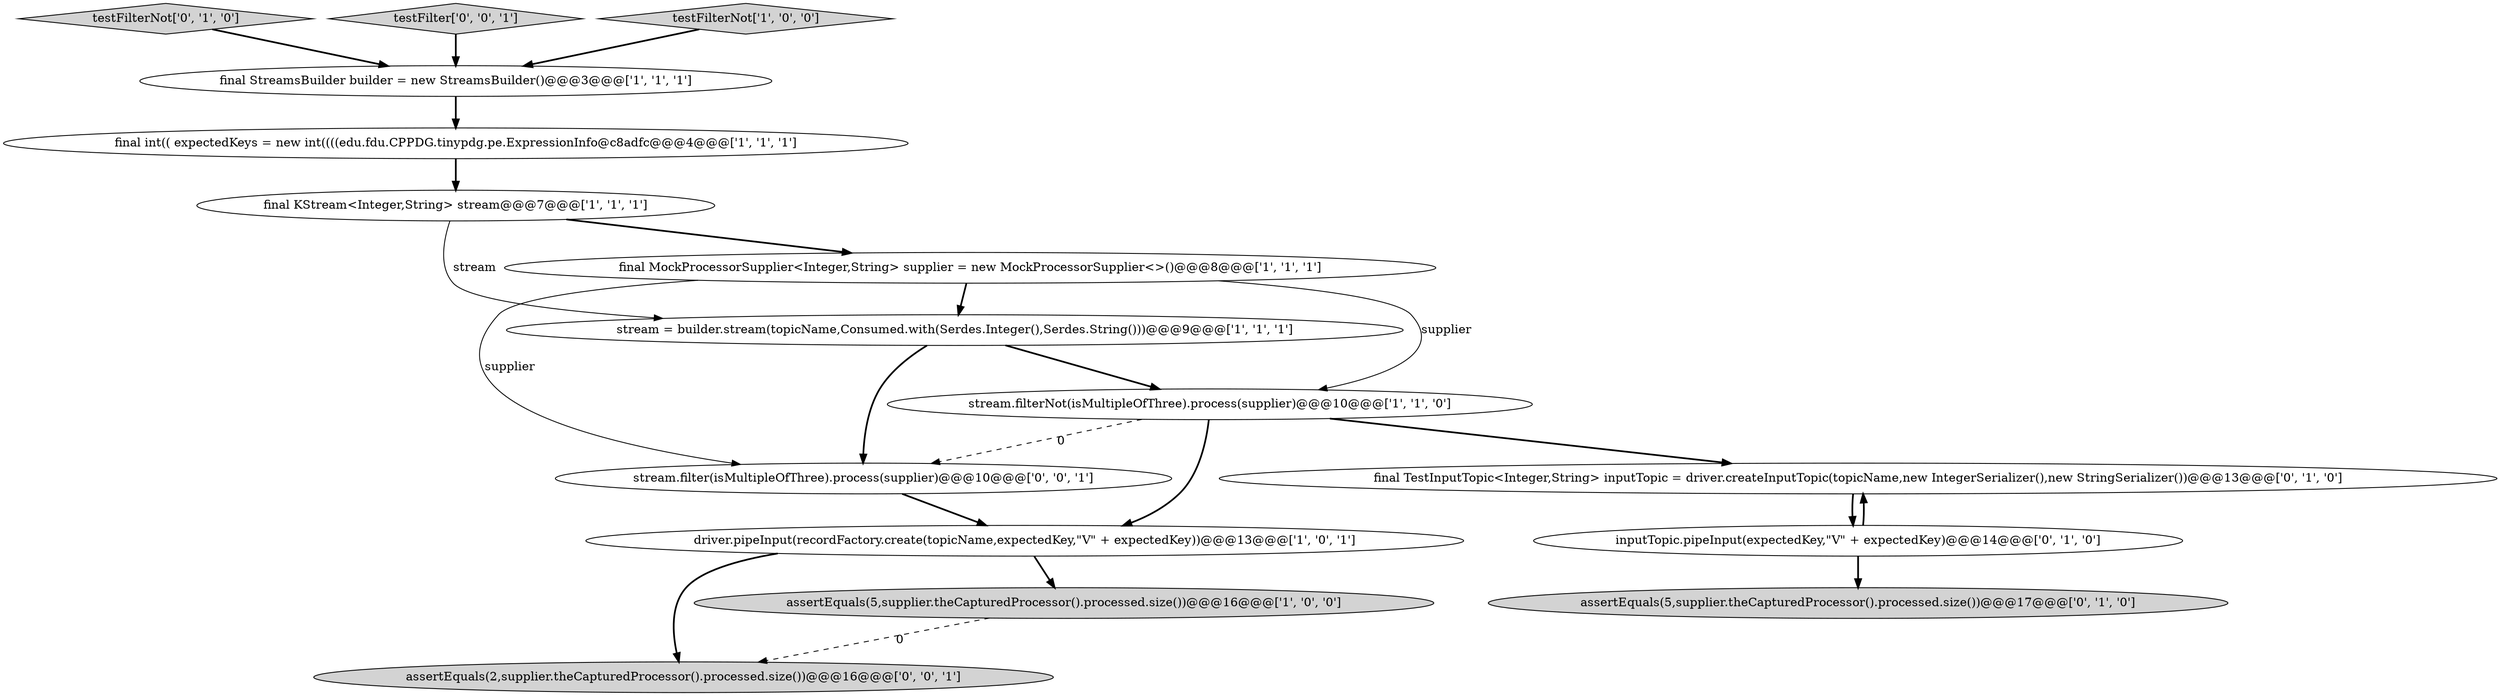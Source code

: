 digraph {
1 [style = filled, label = "driver.pipeInput(recordFactory.create(topicName,expectedKey,\"V\" + expectedKey))@@@13@@@['1', '0', '1']", fillcolor = white, shape = ellipse image = "AAA0AAABBB1BBB"];
12 [style = filled, label = "final TestInputTopic<Integer,String> inputTopic = driver.createInputTopic(topicName,new IntegerSerializer(),new StringSerializer())@@@13@@@['0', '1', '0']", fillcolor = white, shape = ellipse image = "AAA0AAABBB2BBB"];
8 [style = filled, label = "stream = builder.stream(topicName,Consumed.with(Serdes.Integer(),Serdes.String()))@@@9@@@['1', '1', '1']", fillcolor = white, shape = ellipse image = "AAA0AAABBB1BBB"];
13 [style = filled, label = "stream.filter(isMultipleOfThree).process(supplier)@@@10@@@['0', '0', '1']", fillcolor = white, shape = ellipse image = "AAA0AAABBB3BBB"];
9 [style = filled, label = "assertEquals(5,supplier.theCapturedProcessor().processed.size())@@@17@@@['0', '1', '0']", fillcolor = lightgray, shape = ellipse image = "AAA0AAABBB2BBB"];
11 [style = filled, label = "testFilterNot['0', '1', '0']", fillcolor = lightgray, shape = diamond image = "AAA0AAABBB2BBB"];
15 [style = filled, label = "testFilter['0', '0', '1']", fillcolor = lightgray, shape = diamond image = "AAA0AAABBB3BBB"];
10 [style = filled, label = "inputTopic.pipeInput(expectedKey,\"V\" + expectedKey)@@@14@@@['0', '1', '0']", fillcolor = white, shape = ellipse image = "AAA1AAABBB2BBB"];
14 [style = filled, label = "assertEquals(2,supplier.theCapturedProcessor().processed.size())@@@16@@@['0', '0', '1']", fillcolor = lightgray, shape = ellipse image = "AAA0AAABBB3BBB"];
5 [style = filled, label = "final KStream<Integer,String> stream@@@7@@@['1', '1', '1']", fillcolor = white, shape = ellipse image = "AAA0AAABBB1BBB"];
7 [style = filled, label = "final StreamsBuilder builder = new StreamsBuilder()@@@3@@@['1', '1', '1']", fillcolor = white, shape = ellipse image = "AAA0AAABBB1BBB"];
6 [style = filled, label = "stream.filterNot(isMultipleOfThree).process(supplier)@@@10@@@['1', '1', '0']", fillcolor = white, shape = ellipse image = "AAA0AAABBB1BBB"];
0 [style = filled, label = "testFilterNot['1', '0', '0']", fillcolor = lightgray, shape = diamond image = "AAA0AAABBB1BBB"];
3 [style = filled, label = "assertEquals(5,supplier.theCapturedProcessor().processed.size())@@@16@@@['1', '0', '0']", fillcolor = lightgray, shape = ellipse image = "AAA0AAABBB1BBB"];
4 [style = filled, label = "final MockProcessorSupplier<Integer,String> supplier = new MockProcessorSupplier<>()@@@8@@@['1', '1', '1']", fillcolor = white, shape = ellipse image = "AAA0AAABBB1BBB"];
2 [style = filled, label = "final int(( expectedKeys = new int((((edu.fdu.CPPDG.tinypdg.pe.ExpressionInfo@c8adfc@@@4@@@['1', '1', '1']", fillcolor = white, shape = ellipse image = "AAA0AAABBB1BBB"];
0->7 [style = bold, label=""];
10->9 [style = bold, label=""];
2->5 [style = bold, label=""];
6->13 [style = dashed, label="0"];
3->14 [style = dashed, label="0"];
4->8 [style = bold, label=""];
8->6 [style = bold, label=""];
15->7 [style = bold, label=""];
1->14 [style = bold, label=""];
5->4 [style = bold, label=""];
11->7 [style = bold, label=""];
10->12 [style = bold, label=""];
12->10 [style = bold, label=""];
1->3 [style = bold, label=""];
5->8 [style = solid, label="stream"];
8->13 [style = bold, label=""];
6->12 [style = bold, label=""];
13->1 [style = bold, label=""];
4->6 [style = solid, label="supplier"];
4->13 [style = solid, label="supplier"];
6->1 [style = bold, label=""];
7->2 [style = bold, label=""];
}
